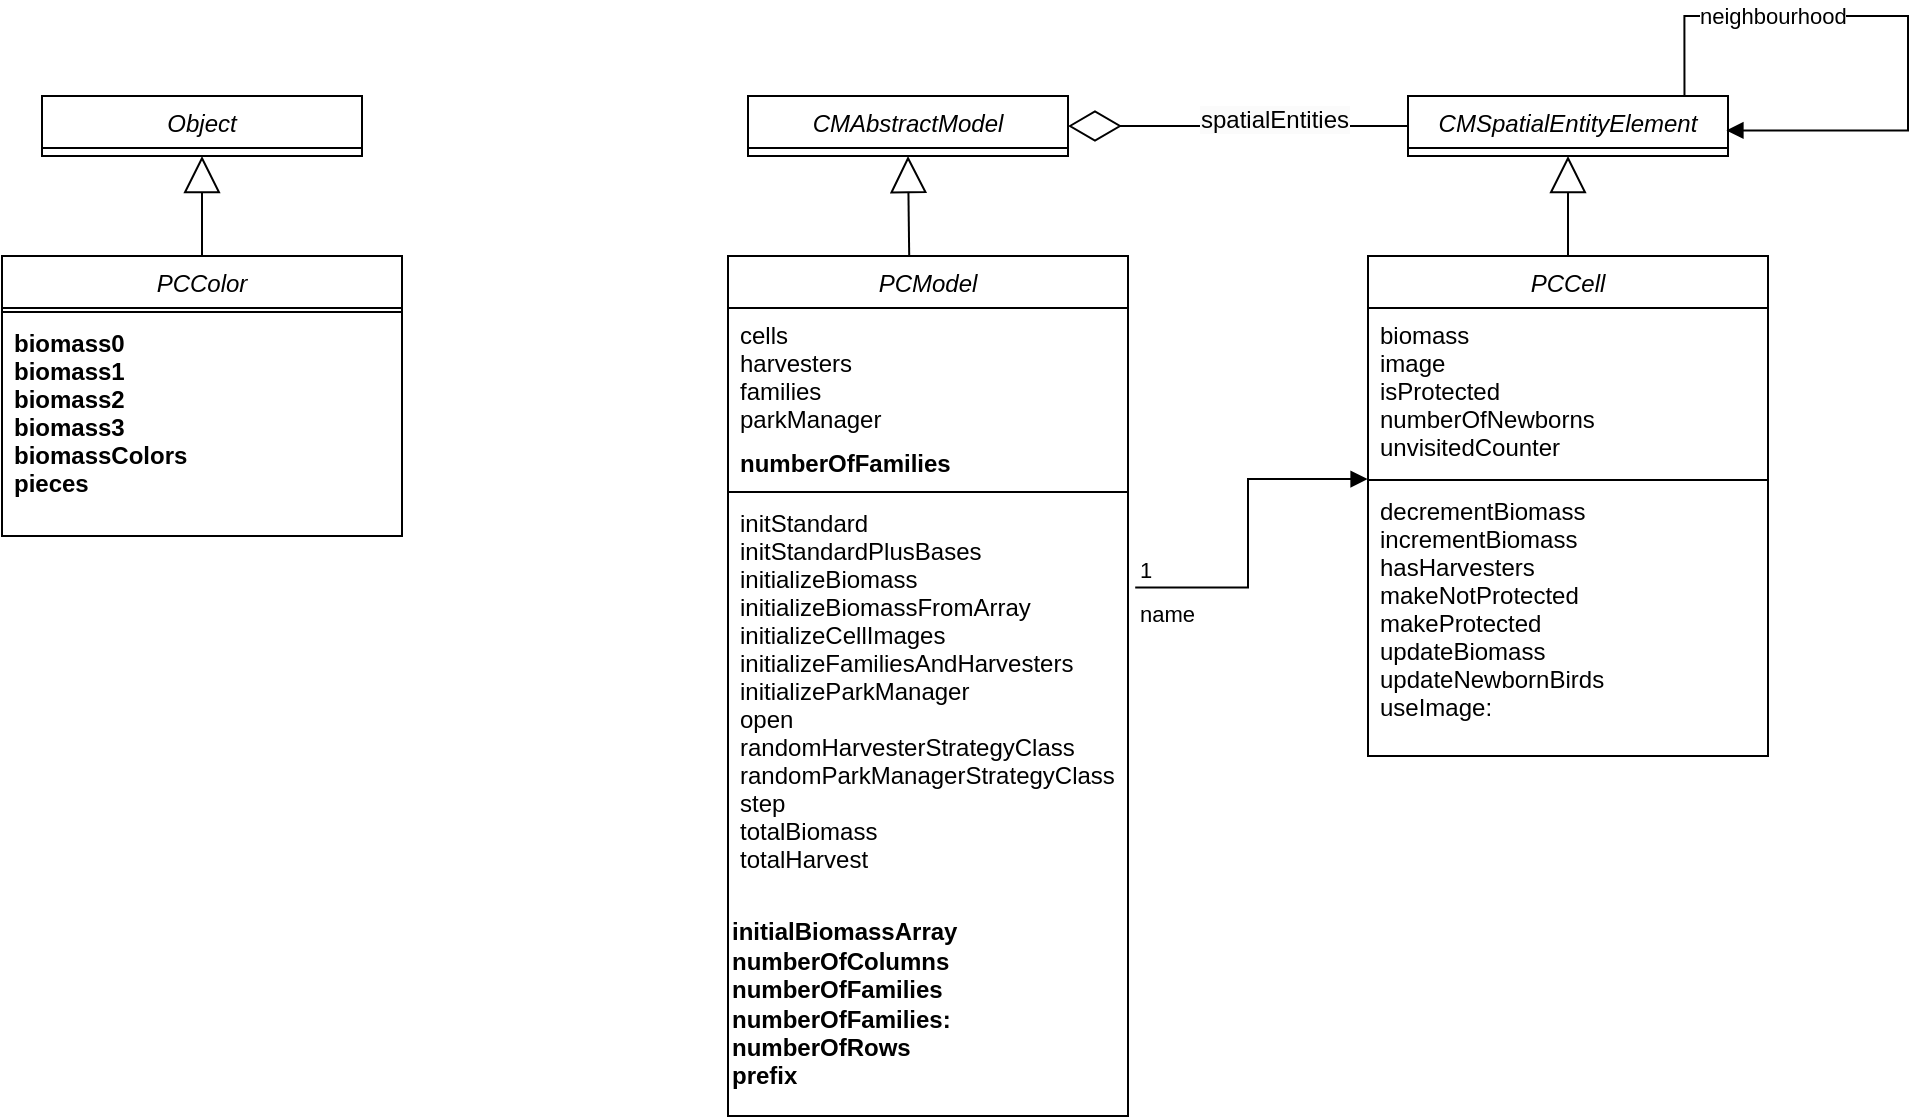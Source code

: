 <mxfile version="26.0.16">
  <diagram id="C5RBs43oDa-KdzZeNtuy" name="Page-1">
    <mxGraphModel dx="1780" dy="1755" grid="1" gridSize="10" guides="1" tooltips="1" connect="1" arrows="1" fold="1" page="1" pageScale="1" pageWidth="827" pageHeight="1169" math="0" shadow="0">
      <root>
        <mxCell id="WIyWlLk6GJQsqaUBKTNV-0" />
        <mxCell id="WIyWlLk6GJQsqaUBKTNV-1" parent="WIyWlLk6GJQsqaUBKTNV-0" />
        <mxCell id="sl-Nsvpe6E0mFz8aH6bG-12" value="PCModel" style="swimlane;fontStyle=2;align=center;verticalAlign=top;childLayout=stackLayout;horizontal=1;startSize=26;horizontalStack=0;resizeParent=1;resizeLast=0;collapsible=1;marginBottom=0;rounded=0;shadow=0;strokeWidth=1;" vertex="1" parent="WIyWlLk6GJQsqaUBKTNV-1">
          <mxGeometry x="-50" y="-480" width="200" height="430" as="geometry">
            <mxRectangle x="230" y="140" width="160" height="26" as="alternateBounds" />
          </mxGeometry>
        </mxCell>
        <mxCell id="sl-Nsvpe6E0mFz8aH6bG-13" value="cells&#xa;harvesters&#xa;families&#xa;parkManager&#xa;" style="text;align=left;verticalAlign=top;spacingLeft=4;spacingRight=4;overflow=hidden;rotatable=0;points=[[0,0.5],[1,0.5]];portConstraint=eastwest;" vertex="1" parent="sl-Nsvpe6E0mFz8aH6bG-12">
          <mxGeometry y="26" width="200" height="64" as="geometry" />
        </mxCell>
        <mxCell id="sl-Nsvpe6E0mFz8aH6bG-14" value="numberOfFamilies" style="text;align=left;verticalAlign=top;spacingLeft=4;spacingRight=4;overflow=hidden;rotatable=0;points=[[0,0.5],[1,0.5]];portConstraint=eastwest;rounded=0;shadow=0;html=0;fontStyle=1" vertex="1" parent="sl-Nsvpe6E0mFz8aH6bG-12">
          <mxGeometry y="90" width="200" height="26" as="geometry" />
        </mxCell>
        <mxCell id="sl-Nsvpe6E0mFz8aH6bG-16" value="" style="line;html=1;strokeWidth=1;align=left;verticalAlign=middle;spacingTop=-1;spacingLeft=3;spacingRight=3;rotatable=0;labelPosition=right;points=[];portConstraint=eastwest;" vertex="1" parent="sl-Nsvpe6E0mFz8aH6bG-12">
          <mxGeometry y="116" width="200" height="4" as="geometry" />
        </mxCell>
        <mxCell id="sl-Nsvpe6E0mFz8aH6bG-17" value="initStandard&#xa;initStandardPlusBases&#xa;initializeBiomass&#xa;initializeBiomassFromArray&#xa;initializeCellImages&#xa;initializeFamiliesAndHarvesters&#xa;initializeParkManager&#xa;open&#xa;randomHarvesterStrategyClass&#xa;randomParkManagerStrategyClass&#xa;step&#xa;totalBiomass&#xa;totalHarvest&#xa;&#xa;" style="text;align=left;verticalAlign=top;spacingLeft=4;spacingRight=4;overflow=hidden;rotatable=0;points=[[0,0.5],[1,0.5]];portConstraint=eastwest;" vertex="1" parent="sl-Nsvpe6E0mFz8aH6bG-12">
          <mxGeometry y="120" width="200" height="190" as="geometry" />
        </mxCell>
        <mxCell id="sl-Nsvpe6E0mFz8aH6bG-27" value="&lt;br&gt;&lt;div&gt;&lt;span style=&quot;text-wrap-mode: nowrap;&quot;&gt;&lt;b&gt;initialBiomassArray&lt;/b&gt;&lt;/span&gt;&lt;/div&gt;&lt;div&gt;&lt;span style=&quot;text-wrap-mode: nowrap;&quot;&gt;&lt;b&gt;numberOfColumns&lt;/b&gt;&lt;/span&gt;&lt;/div&gt;&lt;div&gt;&lt;span style=&quot;text-wrap-mode: nowrap;&quot;&gt;&lt;b&gt;numberOfFamilies&lt;/b&gt;&lt;/span&gt;&lt;/div&gt;&lt;div&gt;&lt;span style=&quot;text-wrap-mode: nowrap;&quot;&gt;&lt;b&gt;numberOfFamilies:&lt;/b&gt;&lt;/span&gt;&lt;/div&gt;&lt;div&gt;&lt;span style=&quot;text-wrap-mode: nowrap;&quot;&gt;&lt;b&gt;numberOfRows&lt;/b&gt;&lt;/span&gt;&lt;/div&gt;&lt;div&gt;&lt;span style=&quot;text-wrap-mode: nowrap;&quot;&gt;&lt;b&gt;prefix&lt;/b&gt;&lt;/span&gt;&lt;/div&gt;" style="text;whiteSpace=wrap;html=1;" vertex="1" parent="sl-Nsvpe6E0mFz8aH6bG-12">
          <mxGeometry y="310" width="200" height="90" as="geometry" />
        </mxCell>
        <mxCell id="sl-Nsvpe6E0mFz8aH6bG-29" style="edgeStyle=orthogonalEdgeStyle;rounded=0;orthogonalLoop=1;jettySize=auto;html=1;exitX=1;exitY=0.5;exitDx=0;exitDy=0;" edge="1" parent="sl-Nsvpe6E0mFz8aH6bG-12" source="sl-Nsvpe6E0mFz8aH6bG-17" target="sl-Nsvpe6E0mFz8aH6bG-17">
          <mxGeometry relative="1" as="geometry" />
        </mxCell>
        <mxCell id="sl-Nsvpe6E0mFz8aH6bG-32" value="" style="endArrow=block;endSize=16;endFill=0;html=1;rounded=0;exitX=0.453;exitY=0;exitDx=0;exitDy=0;exitPerimeter=0;entryX=0.5;entryY=1;entryDx=0;entryDy=0;" edge="1" parent="WIyWlLk6GJQsqaUBKTNV-1" source="sl-Nsvpe6E0mFz8aH6bG-12" target="sl-Nsvpe6E0mFz8aH6bG-33">
          <mxGeometry width="160" relative="1" as="geometry">
            <mxPoint x="10" y="-560" as="sourcePoint" />
            <mxPoint x="40" y="-600" as="targetPoint" />
          </mxGeometry>
        </mxCell>
        <mxCell id="sl-Nsvpe6E0mFz8aH6bG-33" value="CMAbstractModel" style="swimlane;fontStyle=2;align=center;verticalAlign=top;childLayout=stackLayout;horizontal=1;startSize=26;horizontalStack=0;resizeParent=1;resizeLast=0;collapsible=1;marginBottom=0;rounded=0;shadow=0;strokeWidth=1;" vertex="1" parent="WIyWlLk6GJQsqaUBKTNV-1">
          <mxGeometry x="-40" y="-560" width="160" height="30" as="geometry">
            <mxRectangle x="230" y="140" width="160" height="26" as="alternateBounds" />
          </mxGeometry>
        </mxCell>
        <mxCell id="sl-Nsvpe6E0mFz8aH6bG-39" value="CMSpatialEntityElement" style="swimlane;fontStyle=2;align=center;verticalAlign=top;childLayout=stackLayout;horizontal=1;startSize=26;horizontalStack=0;resizeParent=1;resizeLast=0;collapsible=1;marginBottom=0;rounded=0;shadow=0;strokeWidth=1;" vertex="1" parent="WIyWlLk6GJQsqaUBKTNV-1">
          <mxGeometry x="290" y="-560" width="160" height="30" as="geometry">
            <mxRectangle x="230" y="140" width="160" height="26" as="alternateBounds" />
          </mxGeometry>
        </mxCell>
        <mxCell id="sl-Nsvpe6E0mFz8aH6bG-46" value="" style="endArrow=diamondThin;endFill=0;endSize=24;html=1;rounded=0;entryX=1;entryY=0.5;entryDx=0;entryDy=0;exitX=0;exitY=0.5;exitDx=0;exitDy=0;" edge="1" parent="WIyWlLk6GJQsqaUBKTNV-1" source="sl-Nsvpe6E0mFz8aH6bG-39" target="sl-Nsvpe6E0mFz8aH6bG-33">
          <mxGeometry width="160" relative="1" as="geometry">
            <mxPoint x="290" y="-540" as="sourcePoint" />
            <mxPoint x="130" y="-540" as="targetPoint" />
          </mxGeometry>
        </mxCell>
        <mxCell id="sl-Nsvpe6E0mFz8aH6bG-60" value="&lt;span style=&quot;font-size: 12px; background-color: rgb(251, 251, 251);&quot;&gt;spatialEntities&lt;/span&gt;" style="edgeLabel;html=1;align=center;verticalAlign=middle;resizable=0;points=[];" vertex="1" connectable="0" parent="sl-Nsvpe6E0mFz8aH6bG-46">
          <mxGeometry x="-0.205" y="-3" relative="1" as="geometry">
            <mxPoint as="offset" />
          </mxGeometry>
        </mxCell>
        <mxCell id="sl-Nsvpe6E0mFz8aH6bG-49" value="neighbourhood" style="html=1;align=left;spacingLeft=2;endArrow=block;rounded=0;edgeStyle=orthogonalEdgeStyle;curved=0;rounded=0;exitX=0.864;exitY=0.004;exitDx=0;exitDy=0;entryX=0.995;entryY=0.573;entryDx=0;entryDy=0;entryPerimeter=0;exitPerimeter=0;" edge="1" target="sl-Nsvpe6E0mFz8aH6bG-39" parent="WIyWlLk6GJQsqaUBKTNV-1" source="sl-Nsvpe6E0mFz8aH6bG-39">
          <mxGeometry x="-0.709" relative="1" as="geometry">
            <mxPoint x="450.0" y="-562.4" as="sourcePoint" />
            <Array as="points">
              <mxPoint x="428" y="-600" />
              <mxPoint x="540" y="-600" />
              <mxPoint x="540" y="-543" />
            </Array>
            <mxPoint x="460" y="-540" as="targetPoint" />
            <mxPoint as="offset" />
          </mxGeometry>
        </mxCell>
        <mxCell id="sl-Nsvpe6E0mFz8aH6bG-50" value="PCCell" style="swimlane;fontStyle=2;align=center;verticalAlign=top;childLayout=stackLayout;horizontal=1;startSize=26;horizontalStack=0;resizeParent=1;resizeLast=0;collapsible=1;marginBottom=0;rounded=0;shadow=0;strokeWidth=1;" vertex="1" parent="WIyWlLk6GJQsqaUBKTNV-1">
          <mxGeometry x="270" y="-480" width="200" height="250" as="geometry">
            <mxRectangle x="230" y="140" width="160" height="26" as="alternateBounds" />
          </mxGeometry>
        </mxCell>
        <mxCell id="sl-Nsvpe6E0mFz8aH6bG-51" value="biomass&#xa;image&#xa;isProtected&#xa;numberOfNewborns&#xa;unvisitedCounter" style="text;align=left;verticalAlign=top;spacingLeft=4;spacingRight=4;overflow=hidden;rotatable=0;points=[[0,0.5],[1,0.5]];portConstraint=eastwest;" vertex="1" parent="sl-Nsvpe6E0mFz8aH6bG-50">
          <mxGeometry y="26" width="200" height="84" as="geometry" />
        </mxCell>
        <mxCell id="sl-Nsvpe6E0mFz8aH6bG-53" value="" style="line;html=1;strokeWidth=1;align=left;verticalAlign=middle;spacingTop=-1;spacingLeft=3;spacingRight=3;rotatable=0;labelPosition=right;points=[];portConstraint=eastwest;" vertex="1" parent="sl-Nsvpe6E0mFz8aH6bG-50">
          <mxGeometry y="110" width="200" height="4" as="geometry" />
        </mxCell>
        <mxCell id="sl-Nsvpe6E0mFz8aH6bG-54" value="decrementBiomass&#xa;incrementBiomass&#xa;hasHarvesters&#xa;makeNotProtected&#xa;makeProtected&#xa;updateBiomass&#xa;updateNewbornBirds&#xa;useImage:" style="text;align=left;verticalAlign=top;spacingLeft=4;spacingRight=4;overflow=hidden;rotatable=0;points=[[0,0.5],[1,0.5]];portConstraint=eastwest;" vertex="1" parent="sl-Nsvpe6E0mFz8aH6bG-50">
          <mxGeometry y="114" width="200" height="130" as="geometry" />
        </mxCell>
        <mxCell id="sl-Nsvpe6E0mFz8aH6bG-56" style="edgeStyle=orthogonalEdgeStyle;rounded=0;orthogonalLoop=1;jettySize=auto;html=1;exitX=1;exitY=0.5;exitDx=0;exitDy=0;" edge="1" parent="sl-Nsvpe6E0mFz8aH6bG-50" source="sl-Nsvpe6E0mFz8aH6bG-54" target="sl-Nsvpe6E0mFz8aH6bG-54">
          <mxGeometry relative="1" as="geometry" />
        </mxCell>
        <mxCell id="sl-Nsvpe6E0mFz8aH6bG-57" value="" style="endArrow=block;endSize=16;endFill=0;html=1;rounded=0;exitX=0.5;exitY=0;exitDx=0;exitDy=0;entryX=0.5;entryY=1;entryDx=0;entryDy=0;" edge="1" parent="WIyWlLk6GJQsqaUBKTNV-1" source="sl-Nsvpe6E0mFz8aH6bG-50" target="sl-Nsvpe6E0mFz8aH6bG-39">
          <mxGeometry width="160" relative="1" as="geometry">
            <mxPoint x="370.5" y="-482" as="sourcePoint" />
            <mxPoint x="369.5" y="-602" as="targetPoint" />
          </mxGeometry>
        </mxCell>
        <mxCell id="sl-Nsvpe6E0mFz8aH6bG-61" value="name" style="endArrow=block;endFill=1;html=1;edgeStyle=orthogonalEdgeStyle;align=left;verticalAlign=top;rounded=0;exitX=1.018;exitY=0.241;exitDx=0;exitDy=0;exitPerimeter=0;entryX=-0.001;entryY=-0.019;entryDx=0;entryDy=0;entryPerimeter=0;" edge="1" parent="WIyWlLk6GJQsqaUBKTNV-1" source="sl-Nsvpe6E0mFz8aH6bG-17" target="sl-Nsvpe6E0mFz8aH6bG-54">
          <mxGeometry x="-1" relative="1" as="geometry">
            <mxPoint x="170" y="-310" as="sourcePoint" />
            <mxPoint x="330" y="-310" as="targetPoint" />
          </mxGeometry>
        </mxCell>
        <mxCell id="sl-Nsvpe6E0mFz8aH6bG-62" value="1" style="edgeLabel;resizable=0;html=1;align=left;verticalAlign=bottom;" connectable="0" vertex="1" parent="sl-Nsvpe6E0mFz8aH6bG-61">
          <mxGeometry x="-1" relative="1" as="geometry" />
        </mxCell>
        <mxCell id="sl-Nsvpe6E0mFz8aH6bG-64" value="PCColor" style="swimlane;fontStyle=2;align=center;verticalAlign=top;childLayout=stackLayout;horizontal=1;startSize=26;horizontalStack=0;resizeParent=1;resizeLast=0;collapsible=1;marginBottom=0;rounded=0;shadow=0;strokeWidth=1;" vertex="1" parent="WIyWlLk6GJQsqaUBKTNV-1">
          <mxGeometry x="-413" y="-480" width="200" height="140" as="geometry">
            <mxRectangle x="230" y="140" width="160" height="26" as="alternateBounds" />
          </mxGeometry>
        </mxCell>
        <mxCell id="sl-Nsvpe6E0mFz8aH6bG-66" value="" style="line;html=1;strokeWidth=1;align=left;verticalAlign=middle;spacingTop=-1;spacingLeft=3;spacingRight=3;rotatable=0;labelPosition=right;points=[];portConstraint=eastwest;" vertex="1" parent="sl-Nsvpe6E0mFz8aH6bG-64">
          <mxGeometry y="26" width="200" height="4" as="geometry" />
        </mxCell>
        <mxCell id="sl-Nsvpe6E0mFz8aH6bG-67" value="biomass0&#xa;biomass1&#xa;biomass2&#xa;biomass3&#xa;biomassColors&#xa;pieces" style="text;align=left;verticalAlign=top;spacingLeft=4;spacingRight=4;overflow=hidden;rotatable=0;points=[[0,0.5],[1,0.5]];portConstraint=eastwest;fontStyle=1" vertex="1" parent="sl-Nsvpe6E0mFz8aH6bG-64">
          <mxGeometry y="30" width="200" height="110" as="geometry" />
        </mxCell>
        <mxCell id="sl-Nsvpe6E0mFz8aH6bG-68" style="edgeStyle=orthogonalEdgeStyle;rounded=0;orthogonalLoop=1;jettySize=auto;html=1;exitX=1;exitY=0.5;exitDx=0;exitDy=0;" edge="1" parent="sl-Nsvpe6E0mFz8aH6bG-64" source="sl-Nsvpe6E0mFz8aH6bG-67" target="sl-Nsvpe6E0mFz8aH6bG-67">
          <mxGeometry relative="1" as="geometry" />
        </mxCell>
        <mxCell id="sl-Nsvpe6E0mFz8aH6bG-71" value="Object" style="swimlane;fontStyle=2;align=center;verticalAlign=top;childLayout=stackLayout;horizontal=1;startSize=26;horizontalStack=0;resizeParent=1;resizeLast=0;collapsible=1;marginBottom=0;rounded=0;shadow=0;strokeWidth=1;" vertex="1" parent="WIyWlLk6GJQsqaUBKTNV-1">
          <mxGeometry x="-393" y="-560" width="160" height="30" as="geometry">
            <mxRectangle x="230" y="140" width="160" height="26" as="alternateBounds" />
          </mxGeometry>
        </mxCell>
        <mxCell id="sl-Nsvpe6E0mFz8aH6bG-72" value="" style="endArrow=block;endSize=16;endFill=0;html=1;rounded=0;exitX=0.5;exitY=0;exitDx=0;exitDy=0;" edge="1" parent="WIyWlLk6GJQsqaUBKTNV-1" source="sl-Nsvpe6E0mFz8aH6bG-64" target="sl-Nsvpe6E0mFz8aH6bG-71">
          <mxGeometry width="160" relative="1" as="geometry">
            <mxPoint x="-312.5" y="-480" as="sourcePoint" />
            <mxPoint x="-313.5" y="-530" as="targetPoint" />
          </mxGeometry>
        </mxCell>
      </root>
    </mxGraphModel>
  </diagram>
</mxfile>
